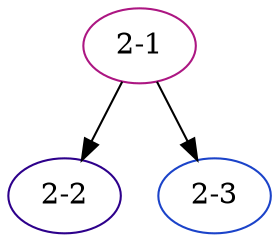 digraph "tree-2" {
	"2-1" [color="#ac1682"]
	"2-2" [color="#2d008b"]
	"2-1" -> "2-2" [color=black]
	"2-3" [color="#1b43c9"]
	"2-1" -> "2-3" [color=black]
}
